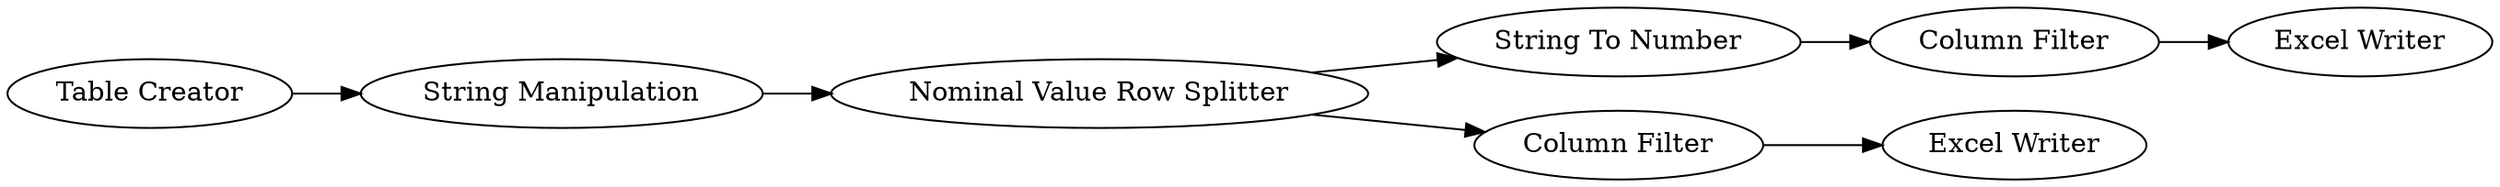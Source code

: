 digraph {
	1 [label="Table Creator"]
	11 [label="String Manipulation"]
	15 [label="Nominal Value Row Splitter"]
	16 [label="String To Number"]
	17 [label="Excel Writer"]
	18 [label="Column Filter"]
	19 [label="Column Filter"]
	20 [label="Excel Writer"]
	1 -> 11
	11 -> 15
	15 -> 16
	15 -> 19
	16 -> 18
	18 -> 17
	19 -> 20
	rankdir=LR
}
